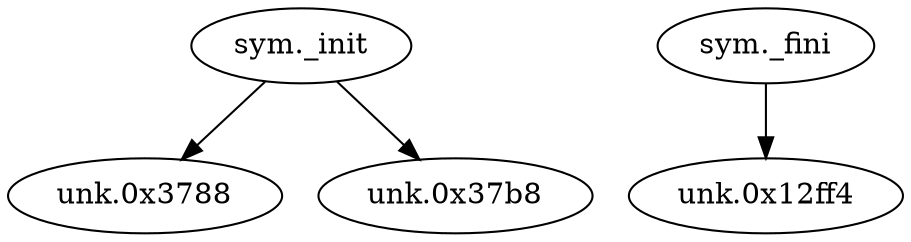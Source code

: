 digraph code {
  "0x00003764" [label="sym._init"];
  "0x00003764" -> "0x00003788";
  "0x00003788" [label="unk.0x3788"];
  "0x00003764" -> "0x000037b8";
  "0x000037b8" [label="unk.0x37b8"];
  "0x00012fd0" [label="sym._fini"];
  "0x00012fd0" -> "0x00012ff4";
  "0x00012ff4" [label="unk.0x12ff4"];
}